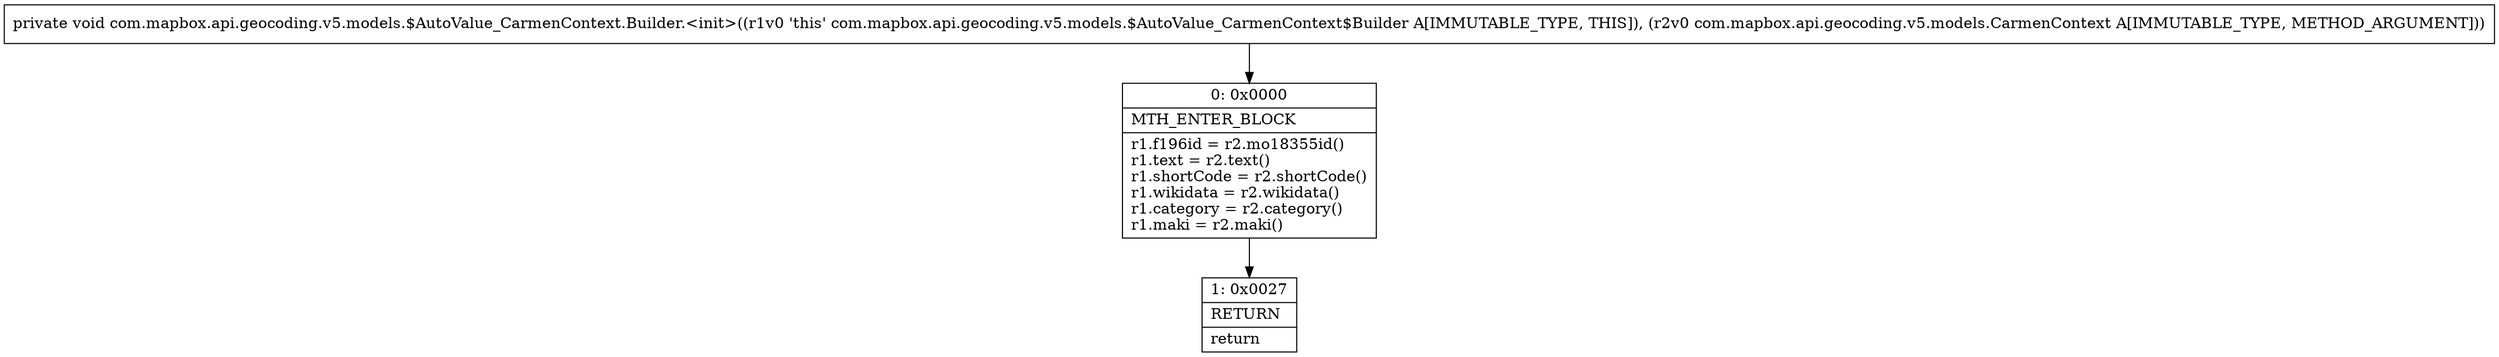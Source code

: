 digraph "CFG forcom.mapbox.api.geocoding.v5.models.$AutoValue_CarmenContext.Builder.\<init\>(Lcom\/mapbox\/api\/geocoding\/v5\/models\/CarmenContext;)V" {
Node_0 [shape=record,label="{0\:\ 0x0000|MTH_ENTER_BLOCK\l|r1.f196id = r2.mo18355id()\lr1.text = r2.text()\lr1.shortCode = r2.shortCode()\lr1.wikidata = r2.wikidata()\lr1.category = r2.category()\lr1.maki = r2.maki()\l}"];
Node_1 [shape=record,label="{1\:\ 0x0027|RETURN\l|return\l}"];
MethodNode[shape=record,label="{private void com.mapbox.api.geocoding.v5.models.$AutoValue_CarmenContext.Builder.\<init\>((r1v0 'this' com.mapbox.api.geocoding.v5.models.$AutoValue_CarmenContext$Builder A[IMMUTABLE_TYPE, THIS]), (r2v0 com.mapbox.api.geocoding.v5.models.CarmenContext A[IMMUTABLE_TYPE, METHOD_ARGUMENT])) }"];
MethodNode -> Node_0;
Node_0 -> Node_1;
}

